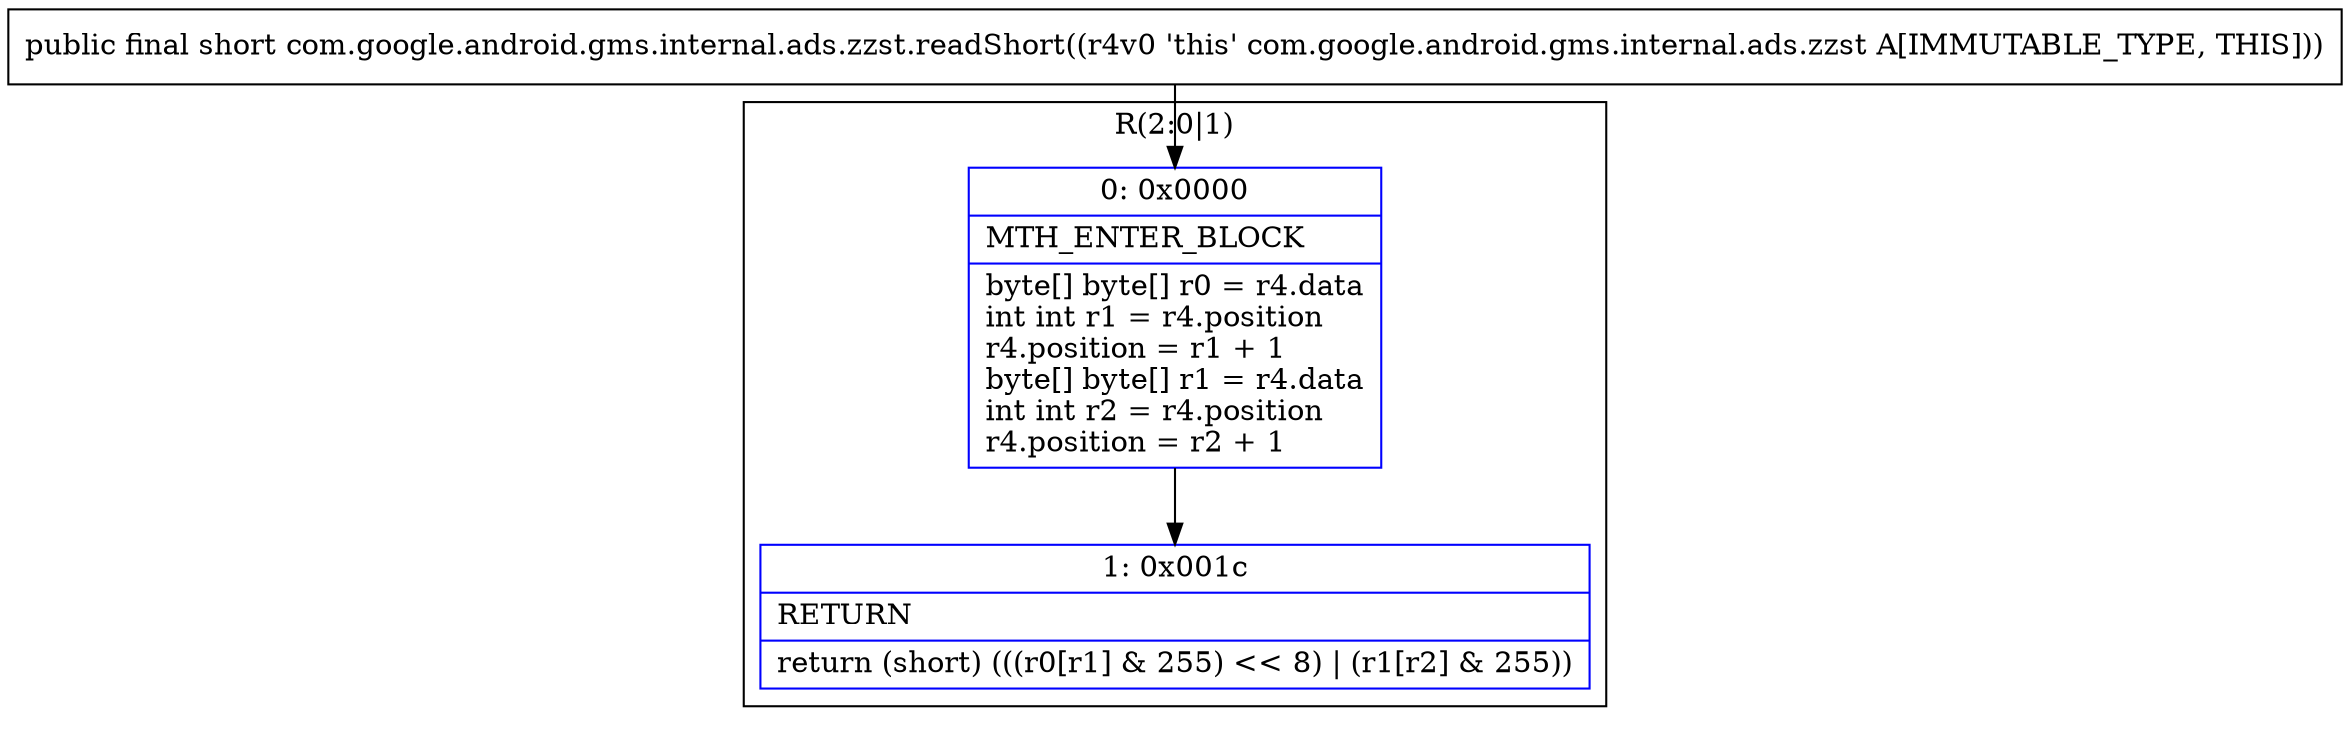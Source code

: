 digraph "CFG forcom.google.android.gms.internal.ads.zzst.readShort()S" {
subgraph cluster_Region_253634827 {
label = "R(2:0|1)";
node [shape=record,color=blue];
Node_0 [shape=record,label="{0\:\ 0x0000|MTH_ENTER_BLOCK\l|byte[] byte[] r0 = r4.data\lint int r1 = r4.position\lr4.position = r1 + 1\lbyte[] byte[] r1 = r4.data\lint int r2 = r4.position\lr4.position = r2 + 1\l}"];
Node_1 [shape=record,label="{1\:\ 0x001c|RETURN\l|return (short) (((r0[r1] & 255) \<\< 8) \| (r1[r2] & 255))\l}"];
}
MethodNode[shape=record,label="{public final short com.google.android.gms.internal.ads.zzst.readShort((r4v0 'this' com.google.android.gms.internal.ads.zzst A[IMMUTABLE_TYPE, THIS])) }"];
MethodNode -> Node_0;
Node_0 -> Node_1;
}

